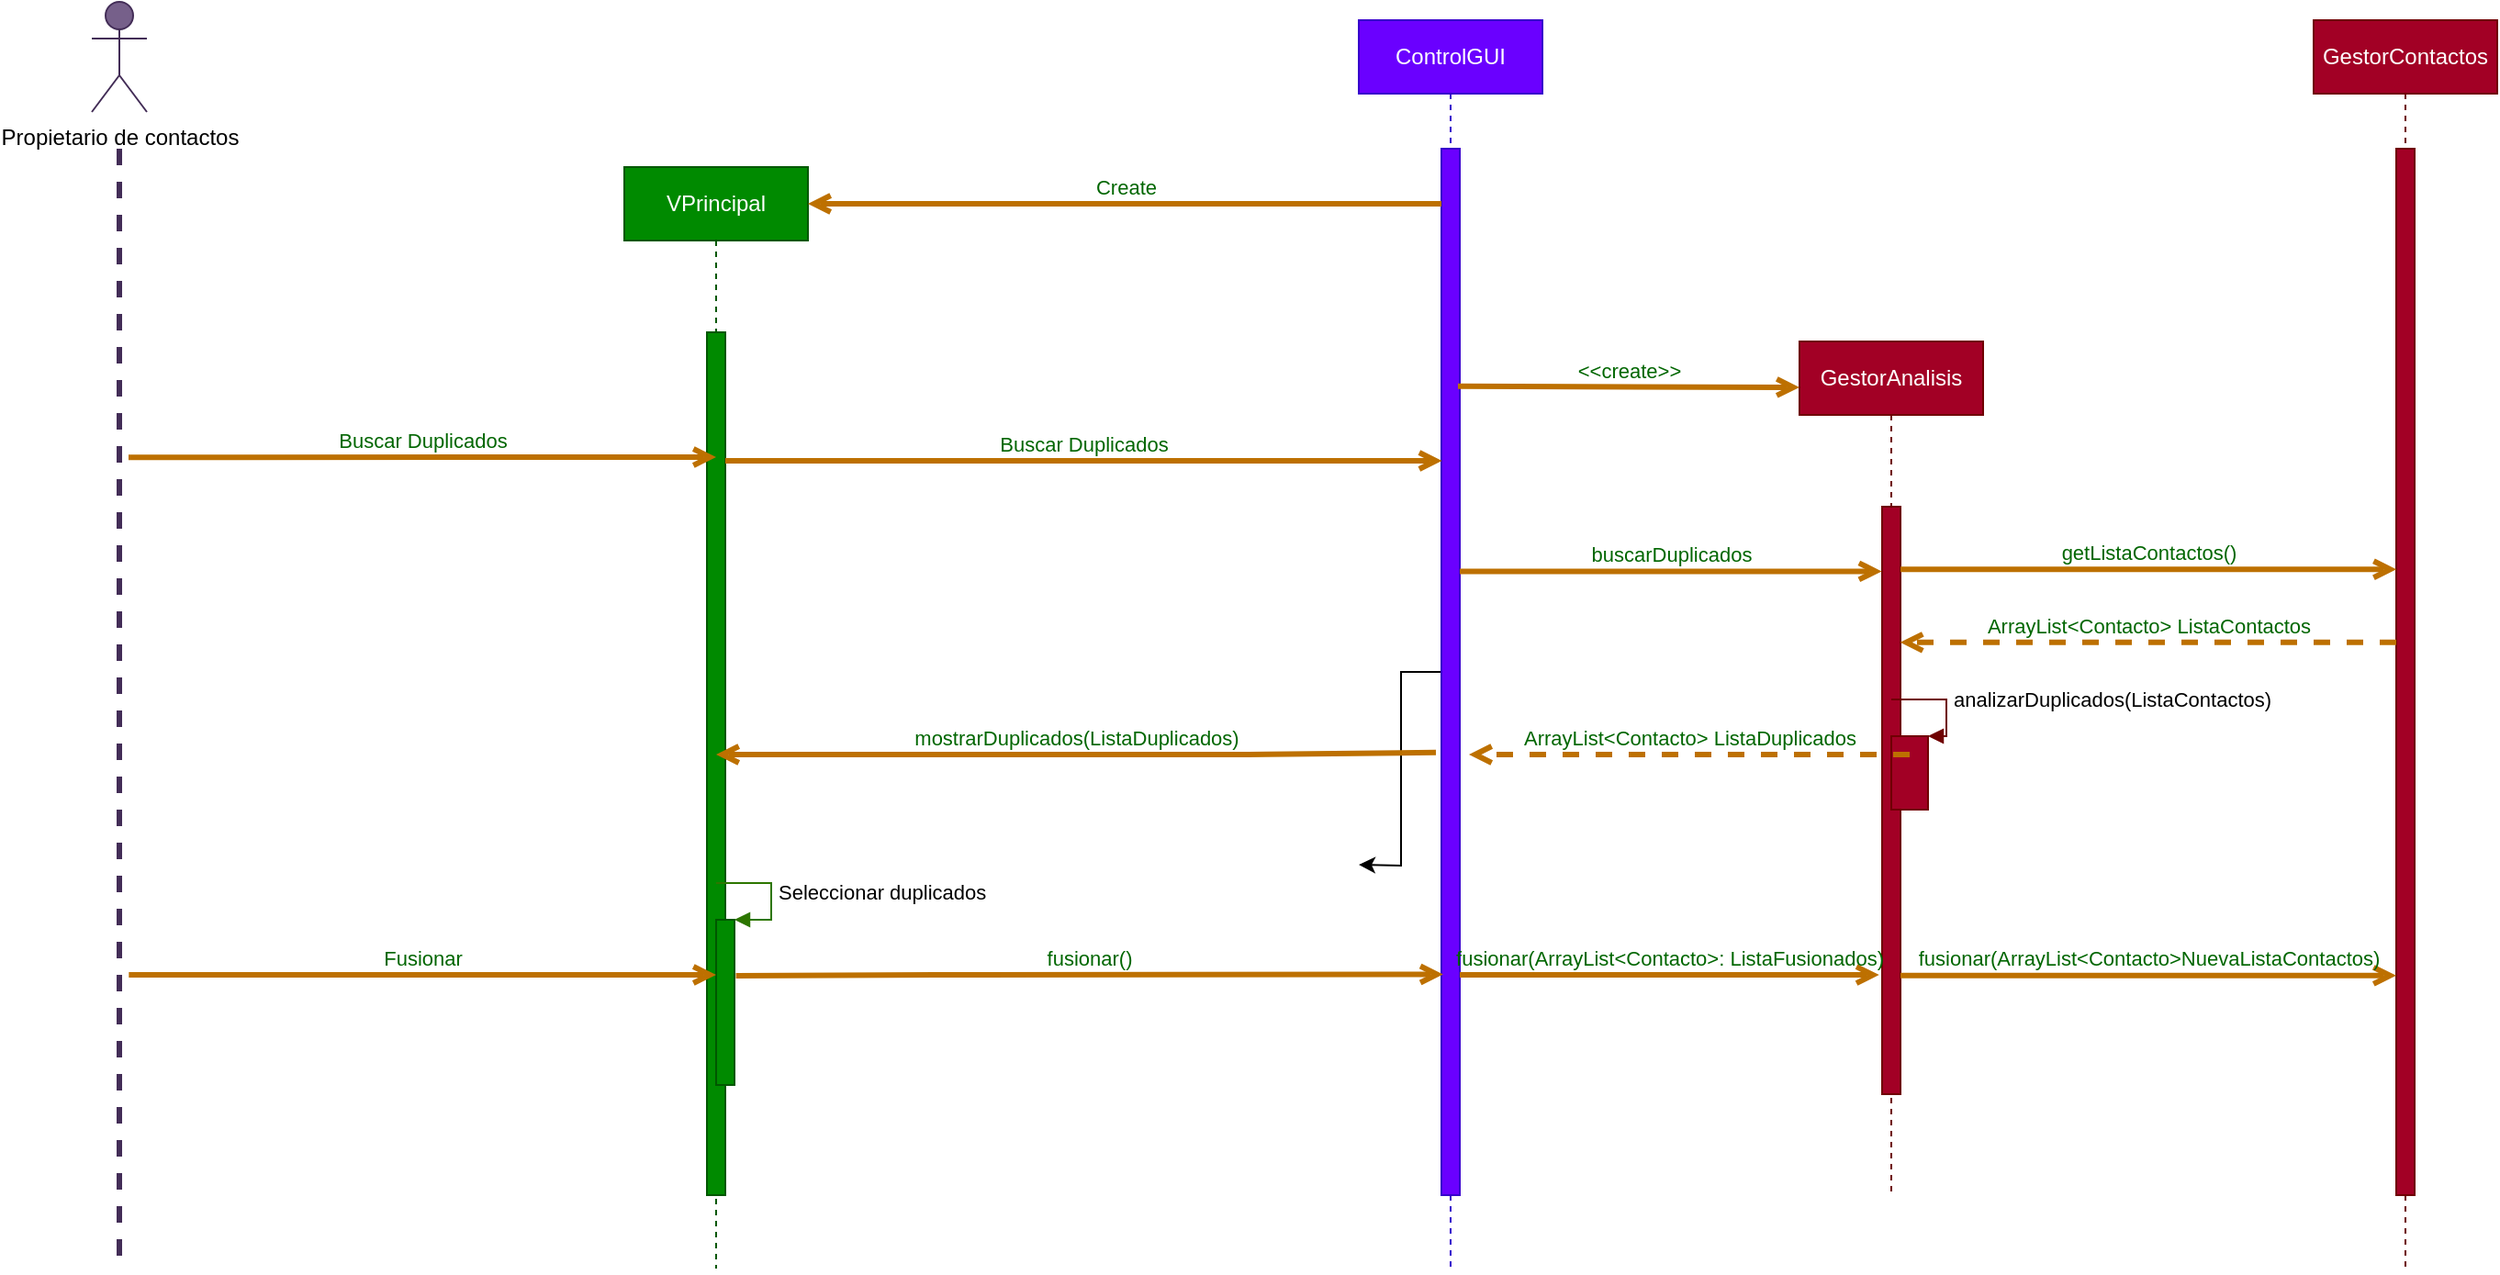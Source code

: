 <mxfile>
    <diagram id="LKaKQfK8-kJvVLxzSaqW" name="Página-1">
        <mxGraphModel dx="536" dy="-892" grid="1" gridSize="10" guides="1" tooltips="1" connect="1" arrows="1" fold="1" page="1" pageScale="1" pageWidth="1600" pageHeight="1200" background="#ffffff" math="0" shadow="0">
            <root>
                <mxCell id="0"/>
                <mxCell id="1" parent="0"/>
                <mxCell id="111" value="Propietario de contactos" style="shape=umlActor;verticalLabelPosition=bottom;verticalAlign=top;html=1;fillColor=#76608a;strokeColor=#432D57;fontColor=#000000;" parent="1" vertex="1">
                    <mxGeometry x="130" y="1230" width="30" height="60" as="geometry"/>
                </mxCell>
                <mxCell id="112" value="" style="endArrow=none;startArrow=none;endFill=0;startFill=0;endSize=8;html=1;verticalAlign=bottom;labelBackgroundColor=none;strokeWidth=3;fillColor=#76608a;strokeColor=#432D57;dashed=1;" parent="1" edge="1">
                    <mxGeometry width="160" relative="1" as="geometry">
                        <mxPoint x="145" y="1310" as="sourcePoint"/>
                        <mxPoint x="145" y="1920" as="targetPoint"/>
                    </mxGeometry>
                </mxCell>
                <mxCell id="113" value="VPrincipal" style="shape=umlLifeline;perimeter=lifelinePerimeter;whiteSpace=wrap;html=1;container=1;collapsible=0;recursiveResize=0;outlineConnect=0;fillColor=#008a00;strokeColor=#005700;fontColor=#ffffff;" parent="1" vertex="1">
                    <mxGeometry x="420" y="1320" width="100" height="600" as="geometry"/>
                </mxCell>
                <mxCell id="114" value="" style="html=1;points=[];perimeter=orthogonalPerimeter;fillColor=#008a00;strokeColor=#005700;fontColor=#ffffff;" parent="113" vertex="1">
                    <mxGeometry x="45" y="90" width="10" height="470" as="geometry"/>
                </mxCell>
                <mxCell id="115" value="ControlGUI" style="shape=umlLifeline;perimeter=lifelinePerimeter;whiteSpace=wrap;html=1;container=1;collapsible=0;recursiveResize=0;outlineConnect=0;strokeColor=#3700CC;fillColor=#6a00ff;fontColor=#ffffff;" parent="1" vertex="1">
                    <mxGeometry x="820" y="1240" width="100" height="680" as="geometry"/>
                </mxCell>
                <mxCell id="117" value="" style="edgeStyle=orthogonalEdgeStyle;rounded=0;orthogonalLoop=1;jettySize=auto;html=1;fontColor=#000000;" parent="115" source="118" edge="1">
                    <mxGeometry relative="1" as="geometry">
                        <mxPoint y="460" as="targetPoint"/>
                    </mxGeometry>
                </mxCell>
                <mxCell id="118" value="" style="html=1;points=[];perimeter=orthogonalPerimeter;fillColor=#6a00ff;strokeColor=#3700CC;fontColor=#ffffff;" parent="115" vertex="1">
                    <mxGeometry x="45" y="70" width="10" height="570" as="geometry"/>
                </mxCell>
                <mxCell id="119" value="GestorContactos" style="shape=umlLifeline;perimeter=lifelinePerimeter;whiteSpace=wrap;html=1;container=1;collapsible=0;recursiveResize=0;outlineConnect=0;fillColor=#a20025;strokeColor=#6F0000;fontColor=#ffffff;" parent="1" vertex="1">
                    <mxGeometry x="1340" y="1240" width="100" height="680" as="geometry"/>
                </mxCell>
                <mxCell id="120" value="" style="html=1;points=[];perimeter=orthogonalPerimeter;fillColor=#a20025;strokeColor=#6F0000;fontColor=#ffffff;" parent="119" vertex="1">
                    <mxGeometry x="45" y="70" width="10" height="570" as="geometry"/>
                </mxCell>
                <mxCell id="142" value="GestorAnalisis" style="shape=umlLifeline;perimeter=lifelinePerimeter;whiteSpace=wrap;html=1;container=1;collapsible=0;recursiveResize=0;outlineConnect=0;fillColor=#a20025;strokeColor=#6F0000;fontColor=#ffffff;" parent="1" vertex="1">
                    <mxGeometry x="1060" y="1415" width="100" height="465" as="geometry"/>
                </mxCell>
                <mxCell id="143" value="" style="html=1;points=[];perimeter=orthogonalPerimeter;fillColor=#a20025;strokeColor=#6F0000;fontColor=#ffffff;" parent="142" vertex="1">
                    <mxGeometry x="45" y="90" width="10" height="320" as="geometry"/>
                </mxCell>
                <mxCell id="145" value="getListaContactos()" style="html=1;verticalAlign=bottom;labelBackgroundColor=none;endArrow=open;endFill=0;fontColor=#006600;strokeWidth=3;fillColor=#f0a30a;strokeColor=#BD7000;entryX=0.006;entryY=0.402;entryDx=0;entryDy=0;entryPerimeter=0;" parent="1" edge="1" target="120" source="143">
                    <mxGeometry width="160" relative="1" as="geometry">
                        <mxPoint x="1120" y="1540" as="sourcePoint"/>
                        <mxPoint x="1300" y="1540" as="targetPoint"/>
                    </mxGeometry>
                </mxCell>
                <mxCell id="149" value="" style="html=1;points=[];perimeter=orthogonalPerimeter;fillColor=#a20025;strokeColor=#6F0000;shadow=0;fontColor=#ffffff;labelBackgroundColor=#ffffff;" parent="1" vertex="1">
                    <mxGeometry x="1110" y="1630" width="20" height="40" as="geometry"/>
                </mxCell>
                <mxCell id="150" value="analizarDuplicados(ListaContactos)" style="edgeStyle=orthogonalEdgeStyle;html=1;align=left;spacingLeft=2;endArrow=block;rounded=0;entryX=1;entryY=0;fillColor=#a20025;strokeColor=#6F0000;shadow=0;fontColor=#000000;labelBackgroundColor=#ffffff;" parent="1" target="149" edge="1">
                    <mxGeometry relative="1" as="geometry">
                        <mxPoint x="1110.0" y="1610" as="sourcePoint"/>
                        <Array as="points">
                            <mxPoint x="1140" y="1610"/>
                        </Array>
                    </mxGeometry>
                </mxCell>
                <mxCell id="154" value="" style="html=1;points=[];perimeter=orthogonalPerimeter;fillColor=#008a00;strokeColor=#005700;shadow=0;fontColor=#ffffff;labelBackgroundColor=#ffffff;" parent="1" vertex="1">
                    <mxGeometry x="470" y="1730" width="10" height="90" as="geometry"/>
                </mxCell>
                <mxCell id="155" value="Seleccionar duplicados" style="edgeStyle=orthogonalEdgeStyle;html=1;align=left;spacingLeft=2;endArrow=block;rounded=0;entryX=1;entryY=0;fillColor=#60a917;strokeColor=#2D7600;shadow=0;fontColor=#000000;labelBackgroundColor=#ffffff;" parent="1" target="154" edge="1">
                    <mxGeometry relative="1" as="geometry">
                        <mxPoint x="470" y="1710" as="sourcePoint"/>
                        <Array as="points">
                            <mxPoint x="500" y="1710"/>
                        </Array>
                    </mxGeometry>
                </mxCell>
                <mxCell id="202" value="Create" style="html=1;verticalAlign=bottom;labelBackgroundColor=none;endArrow=open;endFill=0;fontColor=#006600;strokeWidth=3;fillColor=#f0a30a;strokeColor=#BD7000;" edge="1" parent="1">
                    <mxGeometry width="160" relative="1" as="geometry">
                        <mxPoint x="865" y="1340" as="sourcePoint"/>
                        <mxPoint x="520" y="1340" as="targetPoint"/>
                    </mxGeometry>
                </mxCell>
                <mxCell id="203" value="Buscar Duplicados" style="html=1;verticalAlign=bottom;labelBackgroundColor=none;endArrow=open;endFill=0;fontColor=#006600;strokeWidth=3;fillColor=#f0a30a;strokeColor=#BD7000;entryX=-0.471;entryY=0.167;entryDx=0;entryDy=0;entryPerimeter=0;" edge="1" parent="1" source="114">
                    <mxGeometry width="160" relative="1" as="geometry">
                        <mxPoint x="480" y="1480" as="sourcePoint"/>
                        <mxPoint x="865.29" y="1480" as="targetPoint"/>
                    </mxGeometry>
                </mxCell>
                <mxCell id="204" value="Buscar Duplicados" style="html=1;verticalAlign=bottom;labelBackgroundColor=none;endArrow=open;endFill=0;fontColor=#006600;strokeWidth=3;fillColor=#f0a30a;strokeColor=#BD7000;" edge="1" parent="1">
                    <mxGeometry width="160" relative="1" as="geometry">
                        <mxPoint x="150" y="1478.12" as="sourcePoint"/>
                        <mxPoint x="470" y="1478" as="targetPoint"/>
                    </mxGeometry>
                </mxCell>
                <mxCell id="205" value="Fusionar" style="html=1;verticalAlign=bottom;labelBackgroundColor=none;endArrow=open;endFill=0;fontColor=#006600;strokeWidth=3;fillColor=#f0a30a;strokeColor=#BD7000;" edge="1" parent="1" target="154">
                    <mxGeometry width="160" relative="1" as="geometry">
                        <mxPoint x="150.17" y="1760.0" as="sourcePoint"/>
                        <mxPoint x="460" y="1762" as="targetPoint"/>
                    </mxGeometry>
                </mxCell>
                <mxCell id="206" value="mostrarDuplicados(ListaDuplicados)" style="html=1;verticalAlign=bottom;labelBackgroundColor=none;endArrow=open;endFill=0;fontColor=#006600;strokeWidth=3;fillColor=#f0a30a;strokeColor=#BD7000;exitX=-0.3;exitY=0.577;exitDx=0;exitDy=0;exitPerimeter=0;" edge="1" parent="1" source="118" target="113">
                    <mxGeometry width="160" relative="1" as="geometry">
                        <mxPoint x="860" y="1619.58" as="sourcePoint"/>
                        <mxPoint x="490" y="1619.58" as="targetPoint"/>
                        <Array as="points">
                            <mxPoint x="760" y="1640"/>
                        </Array>
                    </mxGeometry>
                </mxCell>
                <mxCell id="207" value="fusionar()" style="html=1;verticalAlign=bottom;labelBackgroundColor=none;endArrow=open;endFill=0;fontColor=#006600;strokeWidth=3;fillColor=#f0a30a;strokeColor=#BD7000;exitX=1.079;exitY=0.339;exitDx=0;exitDy=0;exitPerimeter=0;entryX=0.091;entryY=0.789;entryDx=0;entryDy=0;entryPerimeter=0;" edge="1" parent="1" source="154" target="118">
                    <mxGeometry width="160" relative="1" as="geometry">
                        <mxPoint x="490" y="1760" as="sourcePoint"/>
                        <mxPoint x="860" y="1760" as="targetPoint"/>
                        <Array as="points">
                            <mxPoint x="600" y="1760"/>
                        </Array>
                    </mxGeometry>
                </mxCell>
                <mxCell id="208" value="buscarDuplicados" style="html=1;verticalAlign=bottom;labelBackgroundColor=none;endArrow=open;endFill=0;fontColor=#006600;strokeWidth=3;fillColor=#f0a30a;strokeColor=#BD7000;entryX=-0.022;entryY=0.11;entryDx=0;entryDy=0;entryPerimeter=0;" edge="1" parent="1" source="118" target="143">
                    <mxGeometry width="160" relative="1" as="geometry">
                        <mxPoint x="890" y="1540" as="sourcePoint"/>
                        <mxPoint x="1100" y="1540" as="targetPoint"/>
                    </mxGeometry>
                </mxCell>
                <mxCell id="209" value="&amp;lt;&amp;lt;create&amp;gt;&amp;gt;" style="html=1;verticalAlign=bottom;labelBackgroundColor=none;endArrow=open;endFill=0;fontColor=#006600;strokeWidth=3;fillColor=#f0a30a;strokeColor=#BD7000;exitX=0.9;exitY=0.227;exitDx=0;exitDy=0;exitPerimeter=0;" edge="1" parent="1" source="118">
                    <mxGeometry width="160" relative="1" as="geometry">
                        <mxPoint x="880" y="1440" as="sourcePoint"/>
                        <mxPoint x="1060" y="1440" as="targetPoint"/>
                    </mxGeometry>
                </mxCell>
                <mxCell id="210" value="ArrayList&amp;lt;Contacto&amp;gt; ListaDuplicados" style="html=1;verticalAlign=bottom;labelBackgroundColor=none;endArrow=open;endFill=0;fontColor=#006600;strokeWidth=3;fillColor=#f0a30a;strokeColor=#BD7000;dashed=1;" edge="1" parent="1">
                    <mxGeometry width="160" relative="1" as="geometry">
                        <mxPoint x="1120" y="1640" as="sourcePoint"/>
                        <mxPoint x="880" y="1640" as="targetPoint"/>
                    </mxGeometry>
                </mxCell>
                <mxCell id="211" value="fusionar(ArrayList&amp;lt;Contacto&amp;gt;: ListaFusionados)" style="html=1;verticalAlign=bottom;labelBackgroundColor=none;endArrow=open;endFill=0;fontColor=#006600;strokeWidth=3;fillColor=#f0a30a;strokeColor=#BD7000;entryX=-0.161;entryY=0.797;entryDx=0;entryDy=0;entryPerimeter=0;" edge="1" parent="1" source="118" target="143">
                    <mxGeometry width="160" relative="1" as="geometry">
                        <mxPoint x="900" y="1760" as="sourcePoint"/>
                        <mxPoint x="1060" y="1760" as="targetPoint"/>
                        <Array as="points">
                            <mxPoint x="925" y="1760"/>
                        </Array>
                    </mxGeometry>
                </mxCell>
                <mxCell id="212" value="fusionar(ArrayList&amp;lt;Contacto&amp;gt;NuevaListaContactos)" style="html=1;verticalAlign=bottom;labelBackgroundColor=none;endArrow=open;endFill=0;fontColor=#006600;strokeWidth=3;fillColor=#f0a30a;strokeColor=#BD7000;" edge="1" parent="1" source="143" target="120">
                    <mxGeometry width="160" relative="1" as="geometry">
                        <mxPoint x="1150" y="1760" as="sourcePoint"/>
                        <mxPoint x="1350" y="1760" as="targetPoint"/>
                        <Array as="points">
                            <mxPoint x="1190" y="1760.41"/>
                        </Array>
                    </mxGeometry>
                </mxCell>
                <mxCell id="213" value="ArrayList&amp;lt;Contacto&amp;gt; ListaContactos" style="html=1;verticalAlign=bottom;labelBackgroundColor=none;endArrow=open;endFill=0;fontColor=#006600;strokeWidth=3;fillColor=#f0a30a;strokeColor=#BD7000;dashed=1;entryX=0.98;entryY=0.231;entryDx=0;entryDy=0;entryPerimeter=0;" edge="1" parent="1" source="120" target="143">
                    <mxGeometry width="160" relative="1" as="geometry">
                        <mxPoint x="1380" y="1579.76" as="sourcePoint"/>
                        <mxPoint x="1160" y="1579.76" as="targetPoint"/>
                    </mxGeometry>
                </mxCell>
            </root>
        </mxGraphModel>
    </diagram>
</mxfile>